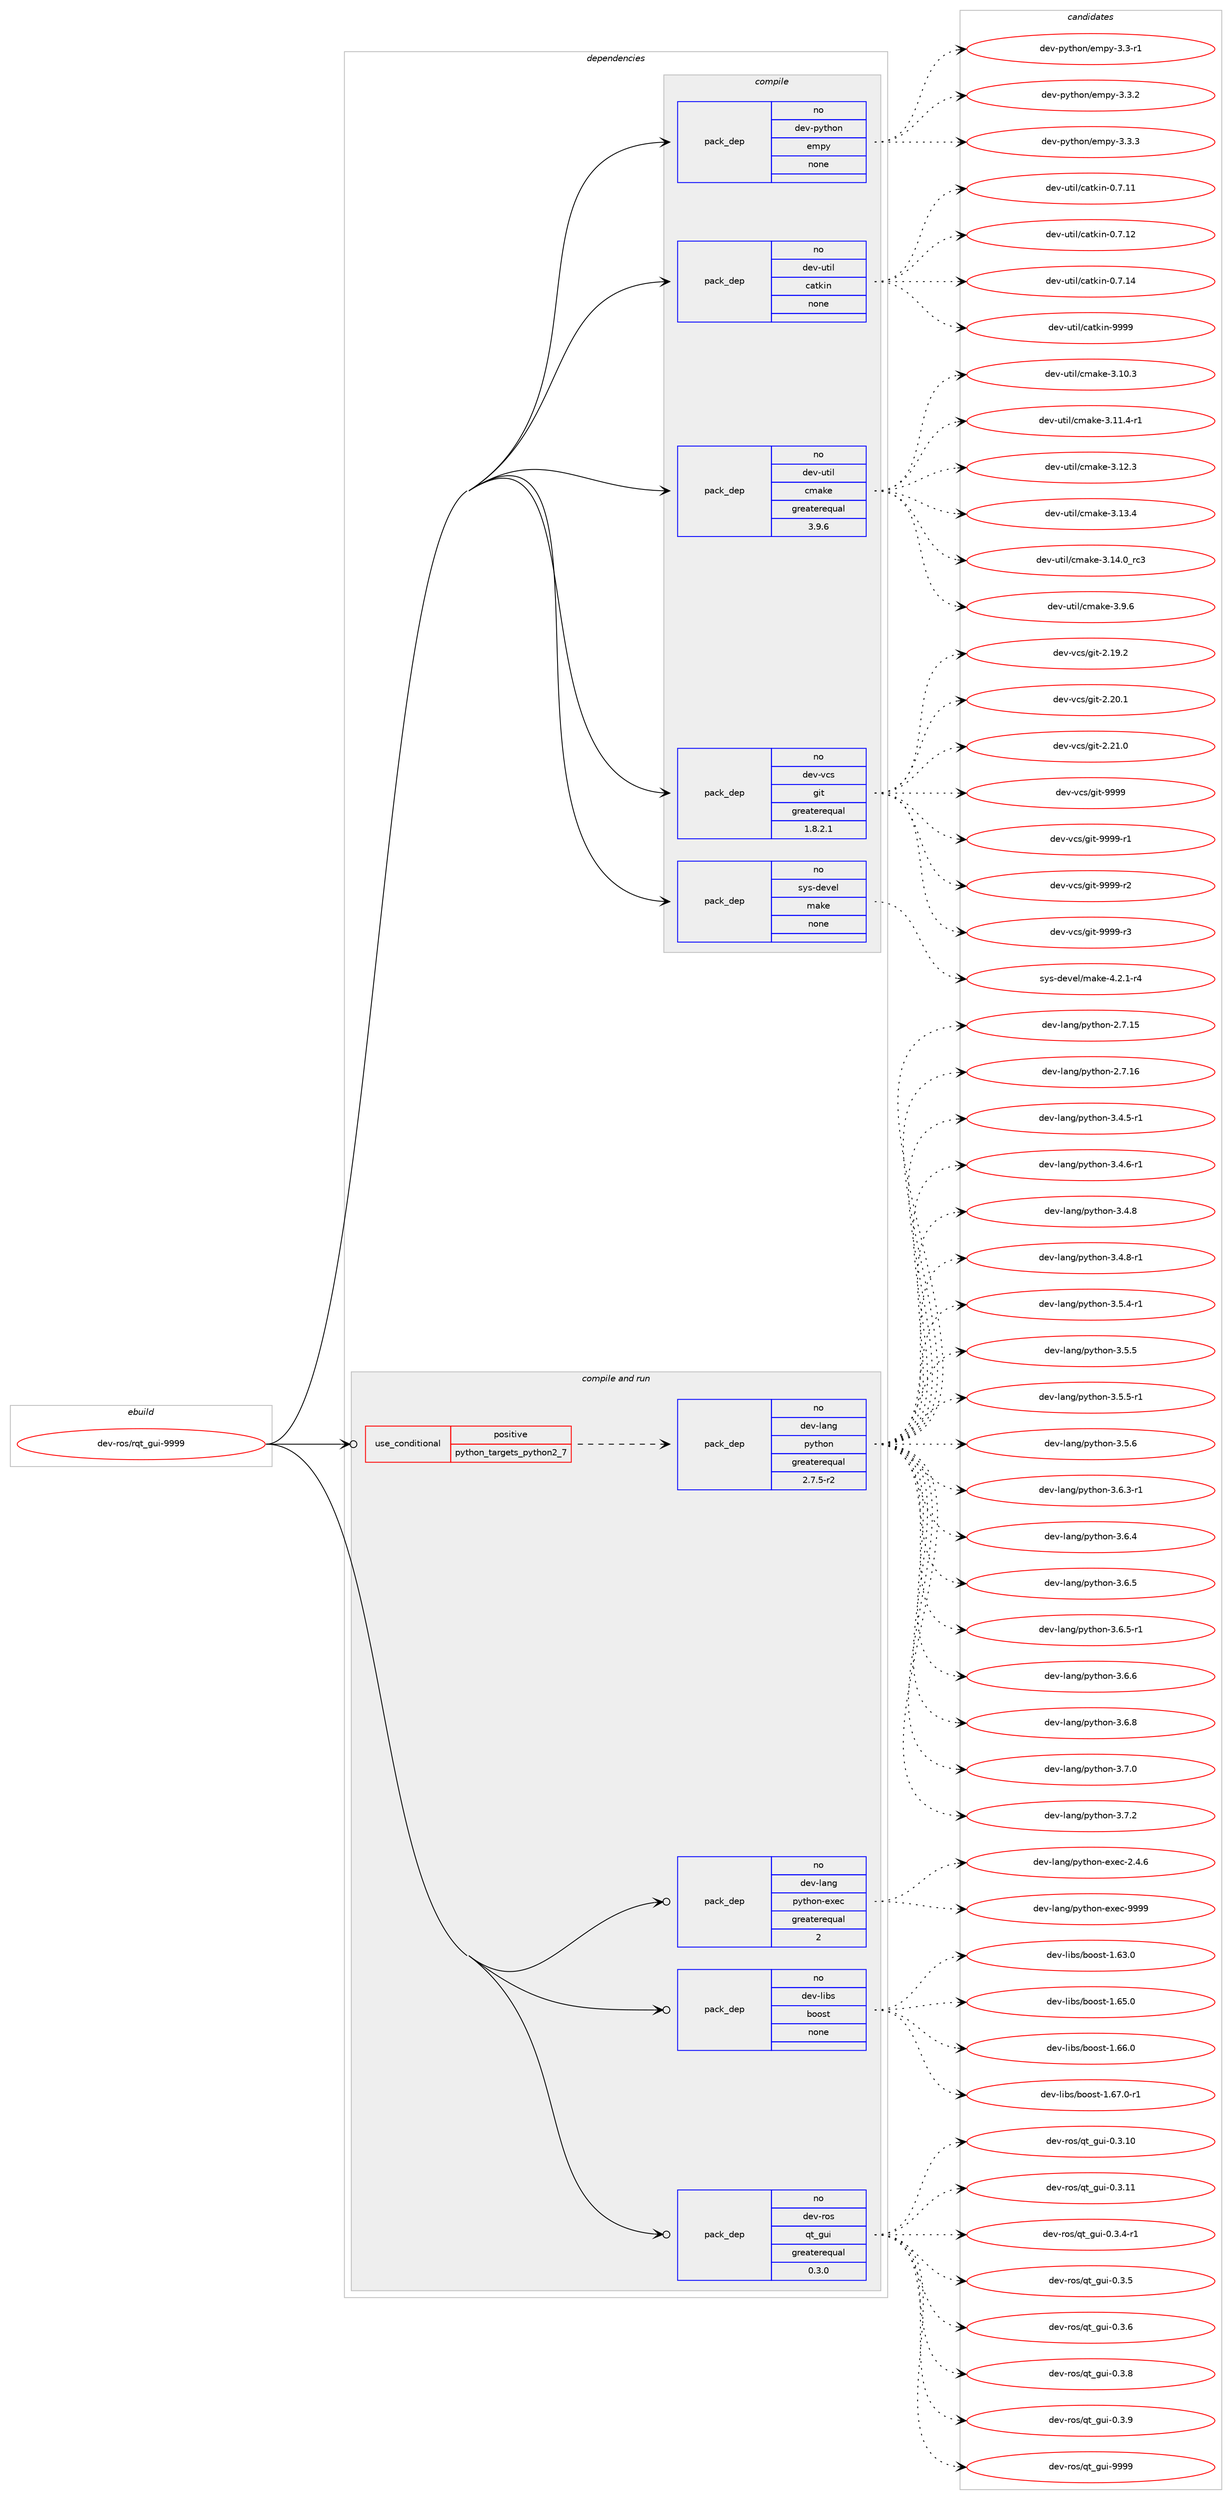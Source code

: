 digraph prolog {

# *************
# Graph options
# *************

newrank=true;
concentrate=true;
compound=true;
graph [rankdir=LR,fontname=Helvetica,fontsize=10,ranksep=1.5];#, ranksep=2.5, nodesep=0.2];
edge  [arrowhead=vee];
node  [fontname=Helvetica,fontsize=10];

# **********
# The ebuild
# **********

subgraph cluster_leftcol {
color=gray;
rank=same;
label=<<i>ebuild</i>>;
id [label="dev-ros/rqt_gui-9999", color=red, width=4, href="../dev-ros/rqt_gui-9999.svg"];
}

# ****************
# The dependencies
# ****************

subgraph cluster_midcol {
color=gray;
label=<<i>dependencies</i>>;
subgraph cluster_compile {
fillcolor="#eeeeee";
style=filled;
label=<<i>compile</i>>;
subgraph pack1055380 {
dependency1469263 [label=<<TABLE BORDER="0" CELLBORDER="1" CELLSPACING="0" CELLPADDING="4" WIDTH="220"><TR><TD ROWSPAN="6" CELLPADDING="30">pack_dep</TD></TR><TR><TD WIDTH="110">no</TD></TR><TR><TD>dev-python</TD></TR><TR><TD>empy</TD></TR><TR><TD>none</TD></TR><TR><TD></TD></TR></TABLE>>, shape=none, color=blue];
}
id:e -> dependency1469263:w [weight=20,style="solid",arrowhead="vee"];
subgraph pack1055381 {
dependency1469264 [label=<<TABLE BORDER="0" CELLBORDER="1" CELLSPACING="0" CELLPADDING="4" WIDTH="220"><TR><TD ROWSPAN="6" CELLPADDING="30">pack_dep</TD></TR><TR><TD WIDTH="110">no</TD></TR><TR><TD>dev-util</TD></TR><TR><TD>catkin</TD></TR><TR><TD>none</TD></TR><TR><TD></TD></TR></TABLE>>, shape=none, color=blue];
}
id:e -> dependency1469264:w [weight=20,style="solid",arrowhead="vee"];
subgraph pack1055382 {
dependency1469265 [label=<<TABLE BORDER="0" CELLBORDER="1" CELLSPACING="0" CELLPADDING="4" WIDTH="220"><TR><TD ROWSPAN="6" CELLPADDING="30">pack_dep</TD></TR><TR><TD WIDTH="110">no</TD></TR><TR><TD>dev-util</TD></TR><TR><TD>cmake</TD></TR><TR><TD>greaterequal</TD></TR><TR><TD>3.9.6</TD></TR></TABLE>>, shape=none, color=blue];
}
id:e -> dependency1469265:w [weight=20,style="solid",arrowhead="vee"];
subgraph pack1055383 {
dependency1469266 [label=<<TABLE BORDER="0" CELLBORDER="1" CELLSPACING="0" CELLPADDING="4" WIDTH="220"><TR><TD ROWSPAN="6" CELLPADDING="30">pack_dep</TD></TR><TR><TD WIDTH="110">no</TD></TR><TR><TD>dev-vcs</TD></TR><TR><TD>git</TD></TR><TR><TD>greaterequal</TD></TR><TR><TD>1.8.2.1</TD></TR></TABLE>>, shape=none, color=blue];
}
id:e -> dependency1469266:w [weight=20,style="solid",arrowhead="vee"];
subgraph pack1055384 {
dependency1469267 [label=<<TABLE BORDER="0" CELLBORDER="1" CELLSPACING="0" CELLPADDING="4" WIDTH="220"><TR><TD ROWSPAN="6" CELLPADDING="30">pack_dep</TD></TR><TR><TD WIDTH="110">no</TD></TR><TR><TD>sys-devel</TD></TR><TR><TD>make</TD></TR><TR><TD>none</TD></TR><TR><TD></TD></TR></TABLE>>, shape=none, color=blue];
}
id:e -> dependency1469267:w [weight=20,style="solid",arrowhead="vee"];
}
subgraph cluster_compileandrun {
fillcolor="#eeeeee";
style=filled;
label=<<i>compile and run</i>>;
subgraph cond390493 {
dependency1469268 [label=<<TABLE BORDER="0" CELLBORDER="1" CELLSPACING="0" CELLPADDING="4"><TR><TD ROWSPAN="3" CELLPADDING="10">use_conditional</TD></TR><TR><TD>positive</TD></TR><TR><TD>python_targets_python2_7</TD></TR></TABLE>>, shape=none, color=red];
subgraph pack1055385 {
dependency1469269 [label=<<TABLE BORDER="0" CELLBORDER="1" CELLSPACING="0" CELLPADDING="4" WIDTH="220"><TR><TD ROWSPAN="6" CELLPADDING="30">pack_dep</TD></TR><TR><TD WIDTH="110">no</TD></TR><TR><TD>dev-lang</TD></TR><TR><TD>python</TD></TR><TR><TD>greaterequal</TD></TR><TR><TD>2.7.5-r2</TD></TR></TABLE>>, shape=none, color=blue];
}
dependency1469268:e -> dependency1469269:w [weight=20,style="dashed",arrowhead="vee"];
}
id:e -> dependency1469268:w [weight=20,style="solid",arrowhead="odotvee"];
subgraph pack1055386 {
dependency1469270 [label=<<TABLE BORDER="0" CELLBORDER="1" CELLSPACING="0" CELLPADDING="4" WIDTH="220"><TR><TD ROWSPAN="6" CELLPADDING="30">pack_dep</TD></TR><TR><TD WIDTH="110">no</TD></TR><TR><TD>dev-lang</TD></TR><TR><TD>python-exec</TD></TR><TR><TD>greaterequal</TD></TR><TR><TD>2</TD></TR></TABLE>>, shape=none, color=blue];
}
id:e -> dependency1469270:w [weight=20,style="solid",arrowhead="odotvee"];
subgraph pack1055387 {
dependency1469271 [label=<<TABLE BORDER="0" CELLBORDER="1" CELLSPACING="0" CELLPADDING="4" WIDTH="220"><TR><TD ROWSPAN="6" CELLPADDING="30">pack_dep</TD></TR><TR><TD WIDTH="110">no</TD></TR><TR><TD>dev-libs</TD></TR><TR><TD>boost</TD></TR><TR><TD>none</TD></TR><TR><TD></TD></TR></TABLE>>, shape=none, color=blue];
}
id:e -> dependency1469271:w [weight=20,style="solid",arrowhead="odotvee"];
subgraph pack1055388 {
dependency1469272 [label=<<TABLE BORDER="0" CELLBORDER="1" CELLSPACING="0" CELLPADDING="4" WIDTH="220"><TR><TD ROWSPAN="6" CELLPADDING="30">pack_dep</TD></TR><TR><TD WIDTH="110">no</TD></TR><TR><TD>dev-ros</TD></TR><TR><TD>qt_gui</TD></TR><TR><TD>greaterequal</TD></TR><TR><TD>0.3.0</TD></TR></TABLE>>, shape=none, color=blue];
}
id:e -> dependency1469272:w [weight=20,style="solid",arrowhead="odotvee"];
}
subgraph cluster_run {
fillcolor="#eeeeee";
style=filled;
label=<<i>run</i>>;
}
}

# **************
# The candidates
# **************

subgraph cluster_choices {
rank=same;
color=gray;
label=<<i>candidates</i>>;

subgraph choice1055380 {
color=black;
nodesep=1;
choice1001011184511212111610411111047101109112121455146514511449 [label="dev-python/empy-3.3-r1", color=red, width=4,href="../dev-python/empy-3.3-r1.svg"];
choice1001011184511212111610411111047101109112121455146514650 [label="dev-python/empy-3.3.2", color=red, width=4,href="../dev-python/empy-3.3.2.svg"];
choice1001011184511212111610411111047101109112121455146514651 [label="dev-python/empy-3.3.3", color=red, width=4,href="../dev-python/empy-3.3.3.svg"];
dependency1469263:e -> choice1001011184511212111610411111047101109112121455146514511449:w [style=dotted,weight="100"];
dependency1469263:e -> choice1001011184511212111610411111047101109112121455146514650:w [style=dotted,weight="100"];
dependency1469263:e -> choice1001011184511212111610411111047101109112121455146514651:w [style=dotted,weight="100"];
}
subgraph choice1055381 {
color=black;
nodesep=1;
choice1001011184511711610510847999711610710511045484655464949 [label="dev-util/catkin-0.7.11", color=red, width=4,href="../dev-util/catkin-0.7.11.svg"];
choice1001011184511711610510847999711610710511045484655464950 [label="dev-util/catkin-0.7.12", color=red, width=4,href="../dev-util/catkin-0.7.12.svg"];
choice1001011184511711610510847999711610710511045484655464952 [label="dev-util/catkin-0.7.14", color=red, width=4,href="../dev-util/catkin-0.7.14.svg"];
choice100101118451171161051084799971161071051104557575757 [label="dev-util/catkin-9999", color=red, width=4,href="../dev-util/catkin-9999.svg"];
dependency1469264:e -> choice1001011184511711610510847999711610710511045484655464949:w [style=dotted,weight="100"];
dependency1469264:e -> choice1001011184511711610510847999711610710511045484655464950:w [style=dotted,weight="100"];
dependency1469264:e -> choice1001011184511711610510847999711610710511045484655464952:w [style=dotted,weight="100"];
dependency1469264:e -> choice100101118451171161051084799971161071051104557575757:w [style=dotted,weight="100"];
}
subgraph choice1055382 {
color=black;
nodesep=1;
choice1001011184511711610510847991099710710145514649484651 [label="dev-util/cmake-3.10.3", color=red, width=4,href="../dev-util/cmake-3.10.3.svg"];
choice10010111845117116105108479910997107101455146494946524511449 [label="dev-util/cmake-3.11.4-r1", color=red, width=4,href="../dev-util/cmake-3.11.4-r1.svg"];
choice1001011184511711610510847991099710710145514649504651 [label="dev-util/cmake-3.12.3", color=red, width=4,href="../dev-util/cmake-3.12.3.svg"];
choice1001011184511711610510847991099710710145514649514652 [label="dev-util/cmake-3.13.4", color=red, width=4,href="../dev-util/cmake-3.13.4.svg"];
choice1001011184511711610510847991099710710145514649524648951149951 [label="dev-util/cmake-3.14.0_rc3", color=red, width=4,href="../dev-util/cmake-3.14.0_rc3.svg"];
choice10010111845117116105108479910997107101455146574654 [label="dev-util/cmake-3.9.6", color=red, width=4,href="../dev-util/cmake-3.9.6.svg"];
dependency1469265:e -> choice1001011184511711610510847991099710710145514649484651:w [style=dotted,weight="100"];
dependency1469265:e -> choice10010111845117116105108479910997107101455146494946524511449:w [style=dotted,weight="100"];
dependency1469265:e -> choice1001011184511711610510847991099710710145514649504651:w [style=dotted,weight="100"];
dependency1469265:e -> choice1001011184511711610510847991099710710145514649514652:w [style=dotted,weight="100"];
dependency1469265:e -> choice1001011184511711610510847991099710710145514649524648951149951:w [style=dotted,weight="100"];
dependency1469265:e -> choice10010111845117116105108479910997107101455146574654:w [style=dotted,weight="100"];
}
subgraph choice1055383 {
color=black;
nodesep=1;
choice10010111845118991154710310511645504649574650 [label="dev-vcs/git-2.19.2", color=red, width=4,href="../dev-vcs/git-2.19.2.svg"];
choice10010111845118991154710310511645504650484649 [label="dev-vcs/git-2.20.1", color=red, width=4,href="../dev-vcs/git-2.20.1.svg"];
choice10010111845118991154710310511645504650494648 [label="dev-vcs/git-2.21.0", color=red, width=4,href="../dev-vcs/git-2.21.0.svg"];
choice1001011184511899115471031051164557575757 [label="dev-vcs/git-9999", color=red, width=4,href="../dev-vcs/git-9999.svg"];
choice10010111845118991154710310511645575757574511449 [label="dev-vcs/git-9999-r1", color=red, width=4,href="../dev-vcs/git-9999-r1.svg"];
choice10010111845118991154710310511645575757574511450 [label="dev-vcs/git-9999-r2", color=red, width=4,href="../dev-vcs/git-9999-r2.svg"];
choice10010111845118991154710310511645575757574511451 [label="dev-vcs/git-9999-r3", color=red, width=4,href="../dev-vcs/git-9999-r3.svg"];
dependency1469266:e -> choice10010111845118991154710310511645504649574650:w [style=dotted,weight="100"];
dependency1469266:e -> choice10010111845118991154710310511645504650484649:w [style=dotted,weight="100"];
dependency1469266:e -> choice10010111845118991154710310511645504650494648:w [style=dotted,weight="100"];
dependency1469266:e -> choice1001011184511899115471031051164557575757:w [style=dotted,weight="100"];
dependency1469266:e -> choice10010111845118991154710310511645575757574511449:w [style=dotted,weight="100"];
dependency1469266:e -> choice10010111845118991154710310511645575757574511450:w [style=dotted,weight="100"];
dependency1469266:e -> choice10010111845118991154710310511645575757574511451:w [style=dotted,weight="100"];
}
subgraph choice1055384 {
color=black;
nodesep=1;
choice1151211154510010111810110847109971071014552465046494511452 [label="sys-devel/make-4.2.1-r4", color=red, width=4,href="../sys-devel/make-4.2.1-r4.svg"];
dependency1469267:e -> choice1151211154510010111810110847109971071014552465046494511452:w [style=dotted,weight="100"];
}
subgraph choice1055385 {
color=black;
nodesep=1;
choice10010111845108971101034711212111610411111045504655464953 [label="dev-lang/python-2.7.15", color=red, width=4,href="../dev-lang/python-2.7.15.svg"];
choice10010111845108971101034711212111610411111045504655464954 [label="dev-lang/python-2.7.16", color=red, width=4,href="../dev-lang/python-2.7.16.svg"];
choice1001011184510897110103471121211161041111104551465246534511449 [label="dev-lang/python-3.4.5-r1", color=red, width=4,href="../dev-lang/python-3.4.5-r1.svg"];
choice1001011184510897110103471121211161041111104551465246544511449 [label="dev-lang/python-3.4.6-r1", color=red, width=4,href="../dev-lang/python-3.4.6-r1.svg"];
choice100101118451089711010347112121116104111110455146524656 [label="dev-lang/python-3.4.8", color=red, width=4,href="../dev-lang/python-3.4.8.svg"];
choice1001011184510897110103471121211161041111104551465246564511449 [label="dev-lang/python-3.4.8-r1", color=red, width=4,href="../dev-lang/python-3.4.8-r1.svg"];
choice1001011184510897110103471121211161041111104551465346524511449 [label="dev-lang/python-3.5.4-r1", color=red, width=4,href="../dev-lang/python-3.5.4-r1.svg"];
choice100101118451089711010347112121116104111110455146534653 [label="dev-lang/python-3.5.5", color=red, width=4,href="../dev-lang/python-3.5.5.svg"];
choice1001011184510897110103471121211161041111104551465346534511449 [label="dev-lang/python-3.5.5-r1", color=red, width=4,href="../dev-lang/python-3.5.5-r1.svg"];
choice100101118451089711010347112121116104111110455146534654 [label="dev-lang/python-3.5.6", color=red, width=4,href="../dev-lang/python-3.5.6.svg"];
choice1001011184510897110103471121211161041111104551465446514511449 [label="dev-lang/python-3.6.3-r1", color=red, width=4,href="../dev-lang/python-3.6.3-r1.svg"];
choice100101118451089711010347112121116104111110455146544652 [label="dev-lang/python-3.6.4", color=red, width=4,href="../dev-lang/python-3.6.4.svg"];
choice100101118451089711010347112121116104111110455146544653 [label="dev-lang/python-3.6.5", color=red, width=4,href="../dev-lang/python-3.6.5.svg"];
choice1001011184510897110103471121211161041111104551465446534511449 [label="dev-lang/python-3.6.5-r1", color=red, width=4,href="../dev-lang/python-3.6.5-r1.svg"];
choice100101118451089711010347112121116104111110455146544654 [label="dev-lang/python-3.6.6", color=red, width=4,href="../dev-lang/python-3.6.6.svg"];
choice100101118451089711010347112121116104111110455146544656 [label="dev-lang/python-3.6.8", color=red, width=4,href="../dev-lang/python-3.6.8.svg"];
choice100101118451089711010347112121116104111110455146554648 [label="dev-lang/python-3.7.0", color=red, width=4,href="../dev-lang/python-3.7.0.svg"];
choice100101118451089711010347112121116104111110455146554650 [label="dev-lang/python-3.7.2", color=red, width=4,href="../dev-lang/python-3.7.2.svg"];
dependency1469269:e -> choice10010111845108971101034711212111610411111045504655464953:w [style=dotted,weight="100"];
dependency1469269:e -> choice10010111845108971101034711212111610411111045504655464954:w [style=dotted,weight="100"];
dependency1469269:e -> choice1001011184510897110103471121211161041111104551465246534511449:w [style=dotted,weight="100"];
dependency1469269:e -> choice1001011184510897110103471121211161041111104551465246544511449:w [style=dotted,weight="100"];
dependency1469269:e -> choice100101118451089711010347112121116104111110455146524656:w [style=dotted,weight="100"];
dependency1469269:e -> choice1001011184510897110103471121211161041111104551465246564511449:w [style=dotted,weight="100"];
dependency1469269:e -> choice1001011184510897110103471121211161041111104551465346524511449:w [style=dotted,weight="100"];
dependency1469269:e -> choice100101118451089711010347112121116104111110455146534653:w [style=dotted,weight="100"];
dependency1469269:e -> choice1001011184510897110103471121211161041111104551465346534511449:w [style=dotted,weight="100"];
dependency1469269:e -> choice100101118451089711010347112121116104111110455146534654:w [style=dotted,weight="100"];
dependency1469269:e -> choice1001011184510897110103471121211161041111104551465446514511449:w [style=dotted,weight="100"];
dependency1469269:e -> choice100101118451089711010347112121116104111110455146544652:w [style=dotted,weight="100"];
dependency1469269:e -> choice100101118451089711010347112121116104111110455146544653:w [style=dotted,weight="100"];
dependency1469269:e -> choice1001011184510897110103471121211161041111104551465446534511449:w [style=dotted,weight="100"];
dependency1469269:e -> choice100101118451089711010347112121116104111110455146544654:w [style=dotted,weight="100"];
dependency1469269:e -> choice100101118451089711010347112121116104111110455146544656:w [style=dotted,weight="100"];
dependency1469269:e -> choice100101118451089711010347112121116104111110455146554648:w [style=dotted,weight="100"];
dependency1469269:e -> choice100101118451089711010347112121116104111110455146554650:w [style=dotted,weight="100"];
}
subgraph choice1055386 {
color=black;
nodesep=1;
choice1001011184510897110103471121211161041111104510112010199455046524654 [label="dev-lang/python-exec-2.4.6", color=red, width=4,href="../dev-lang/python-exec-2.4.6.svg"];
choice10010111845108971101034711212111610411111045101120101994557575757 [label="dev-lang/python-exec-9999", color=red, width=4,href="../dev-lang/python-exec-9999.svg"];
dependency1469270:e -> choice1001011184510897110103471121211161041111104510112010199455046524654:w [style=dotted,weight="100"];
dependency1469270:e -> choice10010111845108971101034711212111610411111045101120101994557575757:w [style=dotted,weight="100"];
}
subgraph choice1055387 {
color=black;
nodesep=1;
choice1001011184510810598115479811111111511645494654514648 [label="dev-libs/boost-1.63.0", color=red, width=4,href="../dev-libs/boost-1.63.0.svg"];
choice1001011184510810598115479811111111511645494654534648 [label="dev-libs/boost-1.65.0", color=red, width=4,href="../dev-libs/boost-1.65.0.svg"];
choice1001011184510810598115479811111111511645494654544648 [label="dev-libs/boost-1.66.0", color=red, width=4,href="../dev-libs/boost-1.66.0.svg"];
choice10010111845108105981154798111111115116454946545546484511449 [label="dev-libs/boost-1.67.0-r1", color=red, width=4,href="../dev-libs/boost-1.67.0-r1.svg"];
dependency1469271:e -> choice1001011184510810598115479811111111511645494654514648:w [style=dotted,weight="100"];
dependency1469271:e -> choice1001011184510810598115479811111111511645494654534648:w [style=dotted,weight="100"];
dependency1469271:e -> choice1001011184510810598115479811111111511645494654544648:w [style=dotted,weight="100"];
dependency1469271:e -> choice10010111845108105981154798111111115116454946545546484511449:w [style=dotted,weight="100"];
}
subgraph choice1055388 {
color=black;
nodesep=1;
choice10010111845114111115471131169510311710545484651464948 [label="dev-ros/qt_gui-0.3.10", color=red, width=4,href="../dev-ros/qt_gui-0.3.10.svg"];
choice10010111845114111115471131169510311710545484651464949 [label="dev-ros/qt_gui-0.3.11", color=red, width=4,href="../dev-ros/qt_gui-0.3.11.svg"];
choice1001011184511411111547113116951031171054548465146524511449 [label="dev-ros/qt_gui-0.3.4-r1", color=red, width=4,href="../dev-ros/qt_gui-0.3.4-r1.svg"];
choice100101118451141111154711311695103117105454846514653 [label="dev-ros/qt_gui-0.3.5", color=red, width=4,href="../dev-ros/qt_gui-0.3.5.svg"];
choice100101118451141111154711311695103117105454846514654 [label="dev-ros/qt_gui-0.3.6", color=red, width=4,href="../dev-ros/qt_gui-0.3.6.svg"];
choice100101118451141111154711311695103117105454846514656 [label="dev-ros/qt_gui-0.3.8", color=red, width=4,href="../dev-ros/qt_gui-0.3.8.svg"];
choice100101118451141111154711311695103117105454846514657 [label="dev-ros/qt_gui-0.3.9", color=red, width=4,href="../dev-ros/qt_gui-0.3.9.svg"];
choice1001011184511411111547113116951031171054557575757 [label="dev-ros/qt_gui-9999", color=red, width=4,href="../dev-ros/qt_gui-9999.svg"];
dependency1469272:e -> choice10010111845114111115471131169510311710545484651464948:w [style=dotted,weight="100"];
dependency1469272:e -> choice10010111845114111115471131169510311710545484651464949:w [style=dotted,weight="100"];
dependency1469272:e -> choice1001011184511411111547113116951031171054548465146524511449:w [style=dotted,weight="100"];
dependency1469272:e -> choice100101118451141111154711311695103117105454846514653:w [style=dotted,weight="100"];
dependency1469272:e -> choice100101118451141111154711311695103117105454846514654:w [style=dotted,weight="100"];
dependency1469272:e -> choice100101118451141111154711311695103117105454846514656:w [style=dotted,weight="100"];
dependency1469272:e -> choice100101118451141111154711311695103117105454846514657:w [style=dotted,weight="100"];
dependency1469272:e -> choice1001011184511411111547113116951031171054557575757:w [style=dotted,weight="100"];
}
}

}
